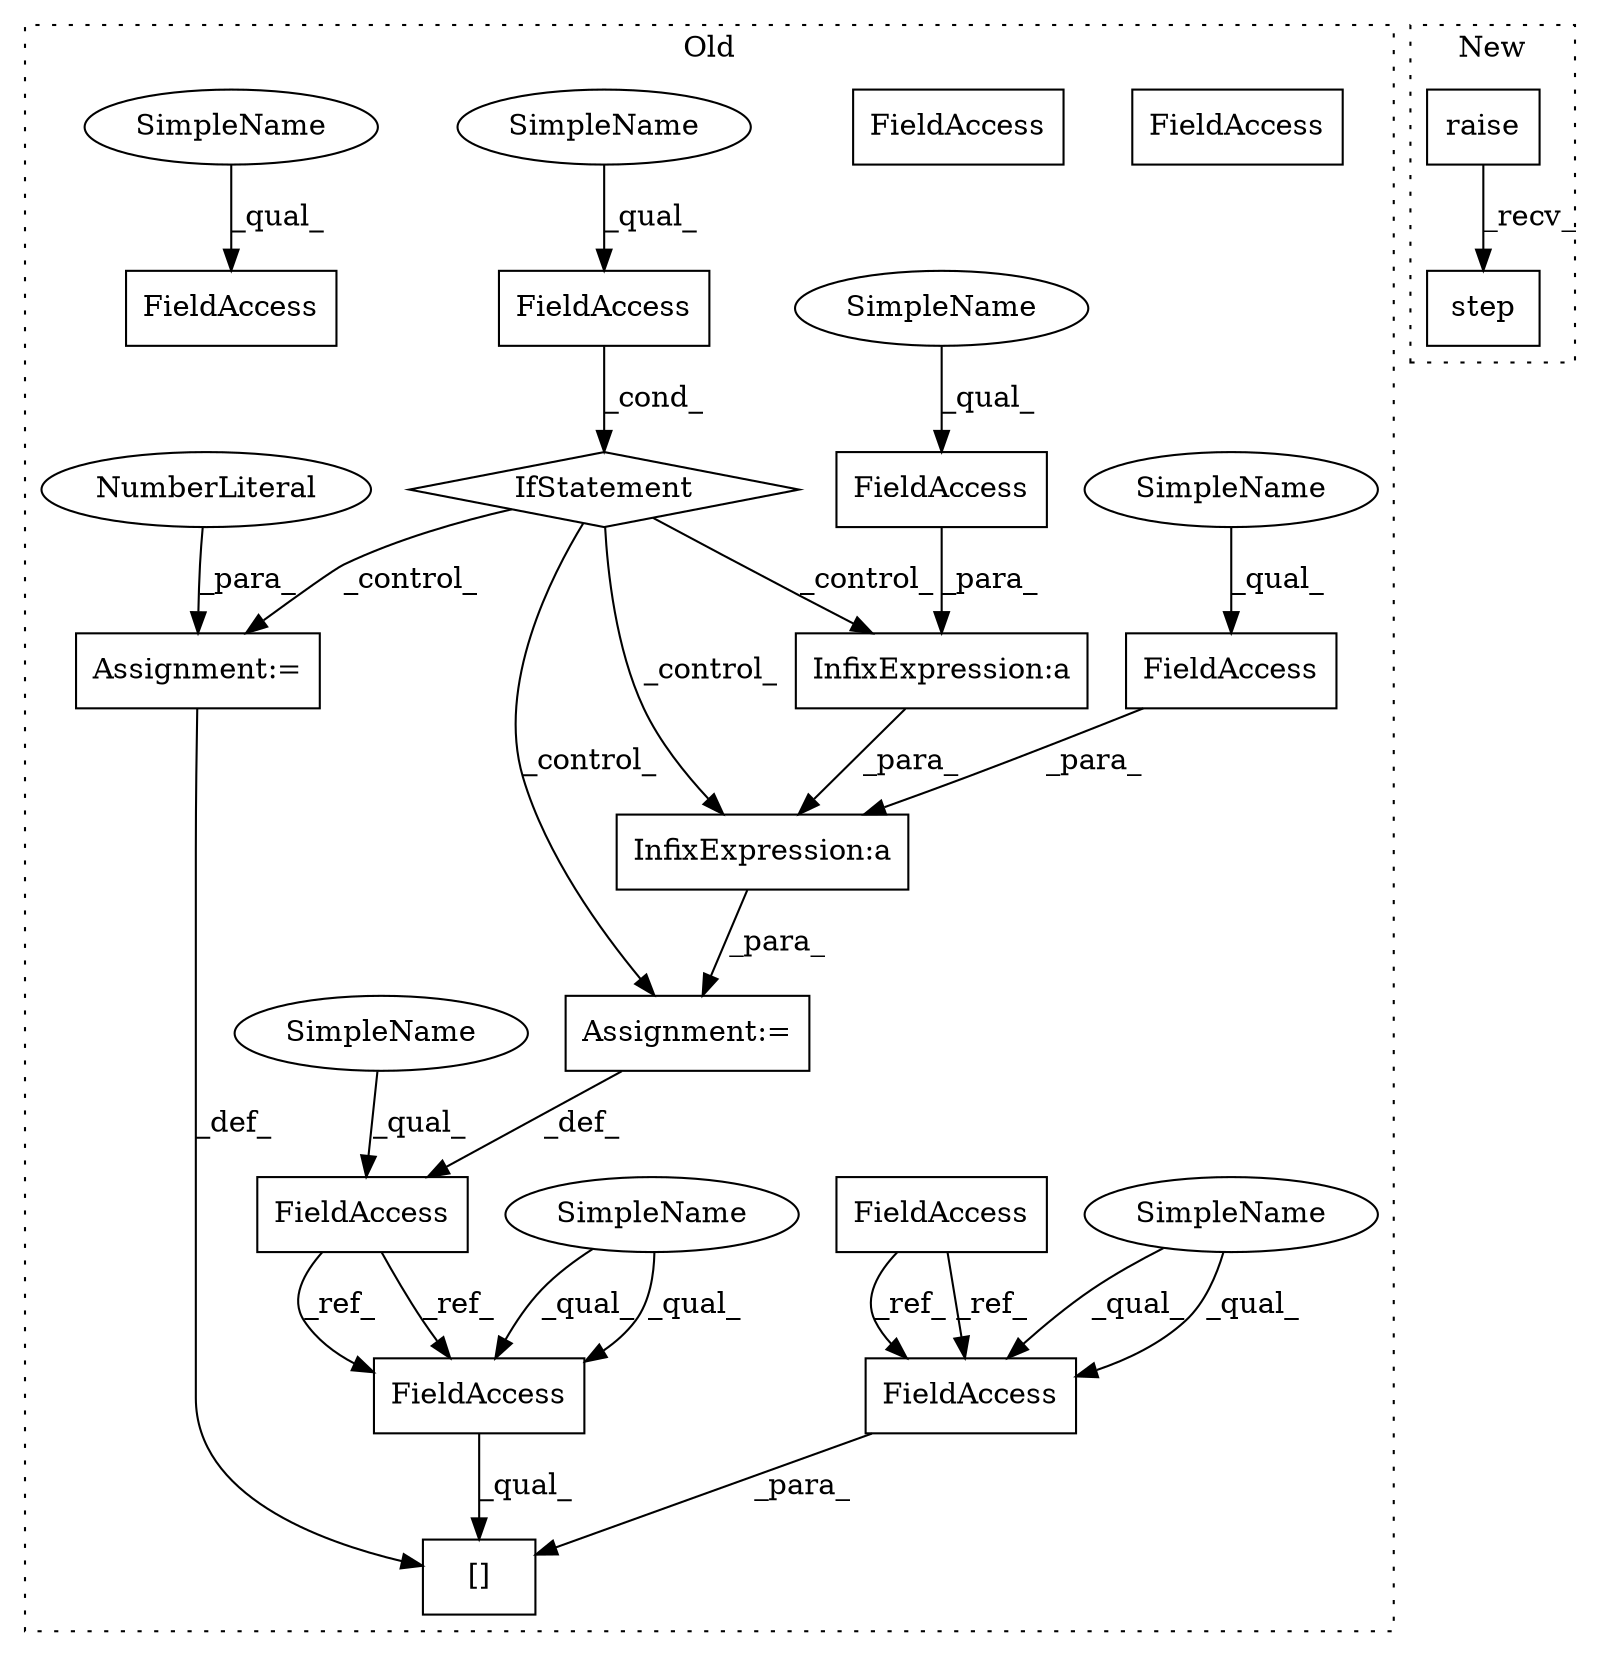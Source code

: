 digraph G {
subgraph cluster0 {
1 [label="[]" a="2" s="9874,9887" l="7,1" shape="box"];
3 [label="FieldAccess" a="22" s="9827" l="6" shape="box"];
4 [label="FieldAccess" a="22" s="9842" l="13" shape="box"];
5 [label="FieldAccess" a="22" s="9827" l="6" shape="box"];
6 [label="FieldAccess" a="22" s="9806" l="11" shape="box"];
7 [label="FieldAccess" a="22" s="9859" l="6" shape="box"];
8 [label="IfStatement" a="25" s="9802,9817" l="4,2" shape="diamond"];
9 [label="Assignment:=" a="7" s="9888" l="1" shape="box"];
10 [label="NumberLiteral" a="34" s="9889" l="3" shape="ellipse"];
11 [label="InfixExpression:a" a="27" s="9839" l="3" shape="box"];
12 [label="InfixExpression:a" a="27" s="9856" l="3" shape="box"];
13 [label="FieldAccess" a="22" s="9881" l="6" shape="box"];
14 [label="FieldAccess" a="22" s="9874" l="6" shape="box"];
15 [label="FieldAccess" a="22" s="9522" l="6" shape="box"];
17 [label="Assignment:=" a="7" s="9833" l="2" shape="box"];
18 [label="FieldAccess" a="22" s="9881" l="6" shape="box"];
19 [label="FieldAccess" a="22" s="9874" l="6" shape="box"];
20 [label="SimpleName" a="42" s="9874" l="4" shape="ellipse"];
21 [label="SimpleName" a="42" s="9827" l="4" shape="ellipse"];
22 [label="SimpleName" a="42" s="9842" l="4" shape="ellipse"];
23 [label="SimpleName" a="42" s="9881" l="4" shape="ellipse"];
24 [label="SimpleName" a="42" s="9859" l="4" shape="ellipse"];
25 [label="SimpleName" a="42" s="9806" l="4" shape="ellipse"];
26 [label="SimpleName" a="42" s="9827" l="4" shape="ellipse"];
label = "Old";
style="dotted";
}
subgraph cluster1 {
2 [label="raise" a="32" s="7438" l="7" shape="box"];
16 [label="step" a="32" s="7446,7459" l="5,1" shape="box"];
label = "New";
style="dotted";
}
2 -> 16 [label="_recv_"];
3 -> 19 [label="_ref_"];
3 -> 19 [label="_ref_"];
4 -> 11 [label="_para_"];
6 -> 8 [label="_cond_"];
7 -> 12 [label="_para_"];
8 -> 11 [label="_control_"];
8 -> 12 [label="_control_"];
8 -> 9 [label="_control_"];
8 -> 17 [label="_control_"];
9 -> 1 [label="_def_"];
10 -> 9 [label="_para_"];
11 -> 12 [label="_para_"];
12 -> 17 [label="_para_"];
15 -> 18 [label="_ref_"];
15 -> 18 [label="_ref_"];
17 -> 3 [label="_def_"];
18 -> 1 [label="_para_"];
19 -> 1 [label="_qual_"];
20 -> 19 [label="_qual_"];
20 -> 19 [label="_qual_"];
21 -> 3 [label="_qual_"];
22 -> 4 [label="_qual_"];
23 -> 18 [label="_qual_"];
23 -> 18 [label="_qual_"];
24 -> 7 [label="_qual_"];
25 -> 6 [label="_qual_"];
26 -> 5 [label="_qual_"];
}